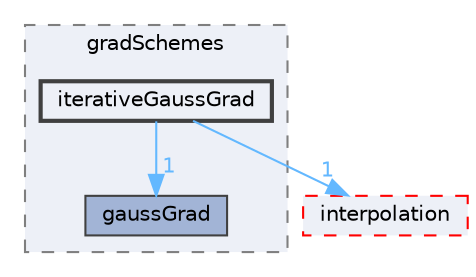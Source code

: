 digraph "src/finiteVolume/finiteVolume/gradSchemes/iterativeGaussGrad"
{
 // LATEX_PDF_SIZE
  bgcolor="transparent";
  edge [fontname=Helvetica,fontsize=10,labelfontname=Helvetica,labelfontsize=10];
  node [fontname=Helvetica,fontsize=10,shape=box,height=0.2,width=0.4];
  compound=true
  subgraph clusterdir_211d73fd6015a334f4cd90c9fb88c421 {
    graph [ bgcolor="#edf0f7", pencolor="grey50", label="gradSchemes", fontname=Helvetica,fontsize=10 style="filled,dashed", URL="dir_211d73fd6015a334f4cd90c9fb88c421.html",tooltip=""]
  dir_88d539e89933277658cec4fd08ce15b4 [label="gaussGrad", fillcolor="#a2b4d6", color="grey25", style="filled", URL="dir_88d539e89933277658cec4fd08ce15b4.html",tooltip=""];
  dir_b36f01d52ea06c08f2e641d0f1a4627a [label="iterativeGaussGrad", fillcolor="#edf0f7", color="grey25", style="filled,bold", URL="dir_b36f01d52ea06c08f2e641d0f1a4627a.html",tooltip=""];
  }
  dir_a586eb954e2e5e74ecf6fe95a2457777 [label="interpolation", fillcolor="#edf0f7", color="red", style="filled,dashed", URL="dir_a586eb954e2e5e74ecf6fe95a2457777.html",tooltip=""];
  dir_b36f01d52ea06c08f2e641d0f1a4627a->dir_88d539e89933277658cec4fd08ce15b4 [headlabel="1", labeldistance=1.5 headhref="dir_001987_001595.html" href="dir_001987_001595.html" color="steelblue1" fontcolor="steelblue1"];
  dir_b36f01d52ea06c08f2e641d0f1a4627a->dir_a586eb954e2e5e74ecf6fe95a2457777 [headlabel="1", labeldistance=1.5 headhref="dir_001987_001923.html" href="dir_001987_001923.html" color="steelblue1" fontcolor="steelblue1"];
}
